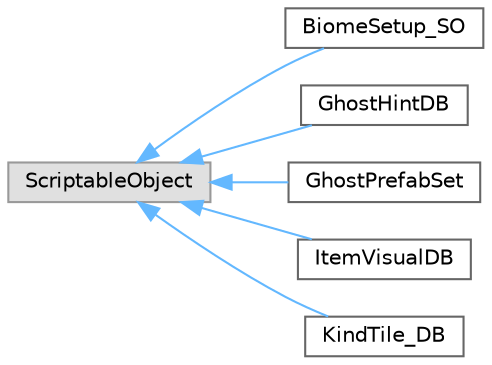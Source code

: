 digraph "Graphical Class Hierarchy"
{
 // LATEX_PDF_SIZE
  bgcolor="transparent";
  edge [fontname=Helvetica,fontsize=10,labelfontname=Helvetica,labelfontsize=10];
  node [fontname=Helvetica,fontsize=10,shape=box,height=0.2,width=0.4];
  rankdir="LR";
  Node0 [id="Node000000",label="ScriptableObject",height=0.2,width=0.4,color="grey60", fillcolor="#E0E0E0", style="filled",tooltip=" "];
  Node0 -> Node1 [id="edge62_Node000000_Node000001",dir="back",color="steelblue1",style="solid",tooltip=" "];
  Node1 [id="Node000001",label="BiomeSetup_SO",height=0.2,width=0.4,color="grey40", fillcolor="white", style="filled",URL="$class_biome_setup___s_o.html",tooltip="Authoring asset with map overrides and kind strings for a biome."];
  Node0 -> Node2 [id="edge63_Node000000_Node000002",dir="back",color="steelblue1",style="solid",tooltip=" "];
  Node2 [id="Node000002",label="GhostHintDB",height=0.2,width=0.4,color="grey40", fillcolor="white", style="filled",URL="$class_ghost_hint_d_b.html",tooltip=" "];
  Node0 -> Node3 [id="edge64_Node000000_Node000003",dir="back",color="steelblue1",style="solid",tooltip=" "];
  Node3 [id="Node000003",label="GhostPrefabSet",height=0.2,width=0.4,color="grey40", fillcolor="white", style="filled",URL="$class_ghost_prefab_set.html",tooltip=" "];
  Node0 -> Node4 [id="edge65_Node000000_Node000004",dir="back",color="steelblue1",style="solid",tooltip=" "];
  Node4 [id="Node000004",label="ItemVisualDB",height=0.2,width=0.4,color="grey40", fillcolor="white", style="filled",URL="$class_item_visual_d_b.html",tooltip=" "];
  Node0 -> Node5 [id="edge66_Node000000_Node000005",dir="back",color="steelblue1",style="solid",tooltip=" "];
  Node5 [id="Node000005",label="KindTile_DB",height=0.2,width=0.4,color="grey40", fillcolor="white", style="filled",URL="$class_kind_tile___d_b.html",tooltip=" "];
}
